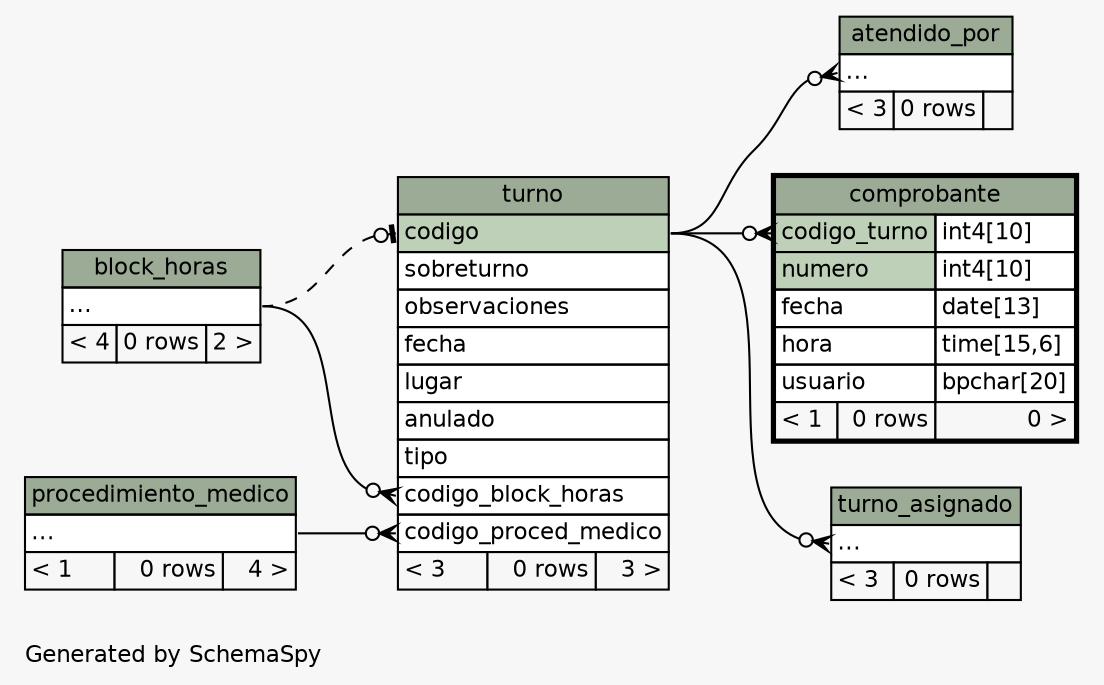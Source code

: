 // dot 2.26.3 on Linux 3.8.0-35-generic
// SchemaSpy rev 590
digraph "impliedTwoDegreesRelationshipsDiagram" {
  graph [
    rankdir="RL"
    bgcolor="#f7f7f7"
    label="\nGenerated by SchemaSpy"
    labeljust="l"
    nodesep="0.18"
    ranksep="0.46"
    fontname="Helvetica"
    fontsize="11"
  ];
  node [
    fontname="Helvetica"
    fontsize="11"
    shape="plaintext"
  ];
  edge [
    arrowsize="0.8"
  ];
  "atendido_por":"elipses":w -> "turno":"codigo":e [arrowhead=none dir=back arrowtail=crowodot];
  "comprobante":"codigo_turno":w -> "turno":"codigo":e [arrowhead=none dir=back arrowtail=crowodot];
  "turno":"codigo":w -> "block_horas":"elipses":e [arrowhead=none dir=back arrowtail=teeodot style=dashed];
  "turno":"codigo_block_horas":w -> "block_horas":"elipses":e [arrowhead=none dir=back arrowtail=crowodot];
  "turno":"codigo_proced_medico":w -> "procedimiento_medico":"elipses":e [arrowhead=none dir=back arrowtail=crowodot];
  "turno_asignado":"elipses":w -> "turno":"codigo":e [arrowhead=none dir=back arrowtail=crowodot];
  "atendido_por" [
    label=<
    <TABLE BORDER="0" CELLBORDER="1" CELLSPACING="0" BGCOLOR="#ffffff">
      <TR><TD COLSPAN="3" BGCOLOR="#9bab96" ALIGN="CENTER">atendido_por</TD></TR>
      <TR><TD PORT="elipses" COLSPAN="3" ALIGN="LEFT">...</TD></TR>
      <TR><TD ALIGN="LEFT" BGCOLOR="#f7f7f7">&lt; 3</TD><TD ALIGN="RIGHT" BGCOLOR="#f7f7f7">0 rows</TD><TD ALIGN="RIGHT" BGCOLOR="#f7f7f7">  </TD></TR>
    </TABLE>>
    URL="atendido_por.html"
    tooltip="atendido_por"
  ];
  "block_horas" [
    label=<
    <TABLE BORDER="0" CELLBORDER="1" CELLSPACING="0" BGCOLOR="#ffffff">
      <TR><TD COLSPAN="3" BGCOLOR="#9bab96" ALIGN="CENTER">block_horas</TD></TR>
      <TR><TD PORT="elipses" COLSPAN="3" ALIGN="LEFT">...</TD></TR>
      <TR><TD ALIGN="LEFT" BGCOLOR="#f7f7f7">&lt; 4</TD><TD ALIGN="RIGHT" BGCOLOR="#f7f7f7">0 rows</TD><TD ALIGN="RIGHT" BGCOLOR="#f7f7f7">2 &gt;</TD></TR>
    </TABLE>>
    URL="block_horas.html"
    tooltip="block_horas"
  ];
  "comprobante" [
    label=<
    <TABLE BORDER="2" CELLBORDER="1" CELLSPACING="0" BGCOLOR="#ffffff">
      <TR><TD COLSPAN="3" BGCOLOR="#9bab96" ALIGN="CENTER">comprobante</TD></TR>
      <TR><TD PORT="codigo_turno" COLSPAN="2" BGCOLOR="#bed1b8" ALIGN="LEFT">codigo_turno</TD><TD PORT="codigo_turno.type" ALIGN="LEFT">int4[10]</TD></TR>
      <TR><TD PORT="numero" COLSPAN="2" BGCOLOR="#bed1b8" ALIGN="LEFT">numero</TD><TD PORT="numero.type" ALIGN="LEFT">int4[10]</TD></TR>
      <TR><TD PORT="fecha" COLSPAN="2" ALIGN="LEFT">fecha</TD><TD PORT="fecha.type" ALIGN="LEFT">date[13]</TD></TR>
      <TR><TD PORT="hora" COLSPAN="2" ALIGN="LEFT">hora</TD><TD PORT="hora.type" ALIGN="LEFT">time[15,6]</TD></TR>
      <TR><TD PORT="usuario" COLSPAN="2" ALIGN="LEFT">usuario</TD><TD PORT="usuario.type" ALIGN="LEFT">bpchar[20]</TD></TR>
      <TR><TD ALIGN="LEFT" BGCOLOR="#f7f7f7">&lt; 1</TD><TD ALIGN="RIGHT" BGCOLOR="#f7f7f7">0 rows</TD><TD ALIGN="RIGHT" BGCOLOR="#f7f7f7">0 &gt;</TD></TR>
    </TABLE>>
    URL="comprobante.html"
    tooltip="comprobante"
  ];
  "procedimiento_medico" [
    label=<
    <TABLE BORDER="0" CELLBORDER="1" CELLSPACING="0" BGCOLOR="#ffffff">
      <TR><TD COLSPAN="3" BGCOLOR="#9bab96" ALIGN="CENTER">procedimiento_medico</TD></TR>
      <TR><TD PORT="elipses" COLSPAN="3" ALIGN="LEFT">...</TD></TR>
      <TR><TD ALIGN="LEFT" BGCOLOR="#f7f7f7">&lt; 1</TD><TD ALIGN="RIGHT" BGCOLOR="#f7f7f7">0 rows</TD><TD ALIGN="RIGHT" BGCOLOR="#f7f7f7">4 &gt;</TD></TR>
    </TABLE>>
    URL="procedimiento_medico.html"
    tooltip="procedimiento_medico"
  ];
  "turno" [
    label=<
    <TABLE BORDER="0" CELLBORDER="1" CELLSPACING="0" BGCOLOR="#ffffff">
      <TR><TD COLSPAN="3" BGCOLOR="#9bab96" ALIGN="CENTER">turno</TD></TR>
      <TR><TD PORT="codigo" COLSPAN="3" BGCOLOR="#bed1b8" ALIGN="LEFT">codigo</TD></TR>
      <TR><TD PORT="sobreturno" COLSPAN="3" ALIGN="LEFT">sobreturno</TD></TR>
      <TR><TD PORT="observaciones" COLSPAN="3" ALIGN="LEFT">observaciones</TD></TR>
      <TR><TD PORT="fecha" COLSPAN="3" ALIGN="LEFT">fecha</TD></TR>
      <TR><TD PORT="lugar" COLSPAN="3" ALIGN="LEFT">lugar</TD></TR>
      <TR><TD PORT="anulado" COLSPAN="3" ALIGN="LEFT">anulado</TD></TR>
      <TR><TD PORT="tipo" COLSPAN="3" ALIGN="LEFT">tipo</TD></TR>
      <TR><TD PORT="codigo_block_horas" COLSPAN="3" ALIGN="LEFT">codigo_block_horas</TD></TR>
      <TR><TD PORT="codigo_proced_medico" COLSPAN="3" ALIGN="LEFT">codigo_proced_medico</TD></TR>
      <TR><TD ALIGN="LEFT" BGCOLOR="#f7f7f7">&lt; 3</TD><TD ALIGN="RIGHT" BGCOLOR="#f7f7f7">0 rows</TD><TD ALIGN="RIGHT" BGCOLOR="#f7f7f7">3 &gt;</TD></TR>
    </TABLE>>
    URL="turno.html"
    tooltip="turno"
  ];
  "turno_asignado" [
    label=<
    <TABLE BORDER="0" CELLBORDER="1" CELLSPACING="0" BGCOLOR="#ffffff">
      <TR><TD COLSPAN="3" BGCOLOR="#9bab96" ALIGN="CENTER">turno_asignado</TD></TR>
      <TR><TD PORT="elipses" COLSPAN="3" ALIGN="LEFT">...</TD></TR>
      <TR><TD ALIGN="LEFT" BGCOLOR="#f7f7f7">&lt; 3</TD><TD ALIGN="RIGHT" BGCOLOR="#f7f7f7">0 rows</TD><TD ALIGN="RIGHT" BGCOLOR="#f7f7f7">  </TD></TR>
    </TABLE>>
    URL="turno_asignado.html"
    tooltip="turno_asignado"
  ];
}
